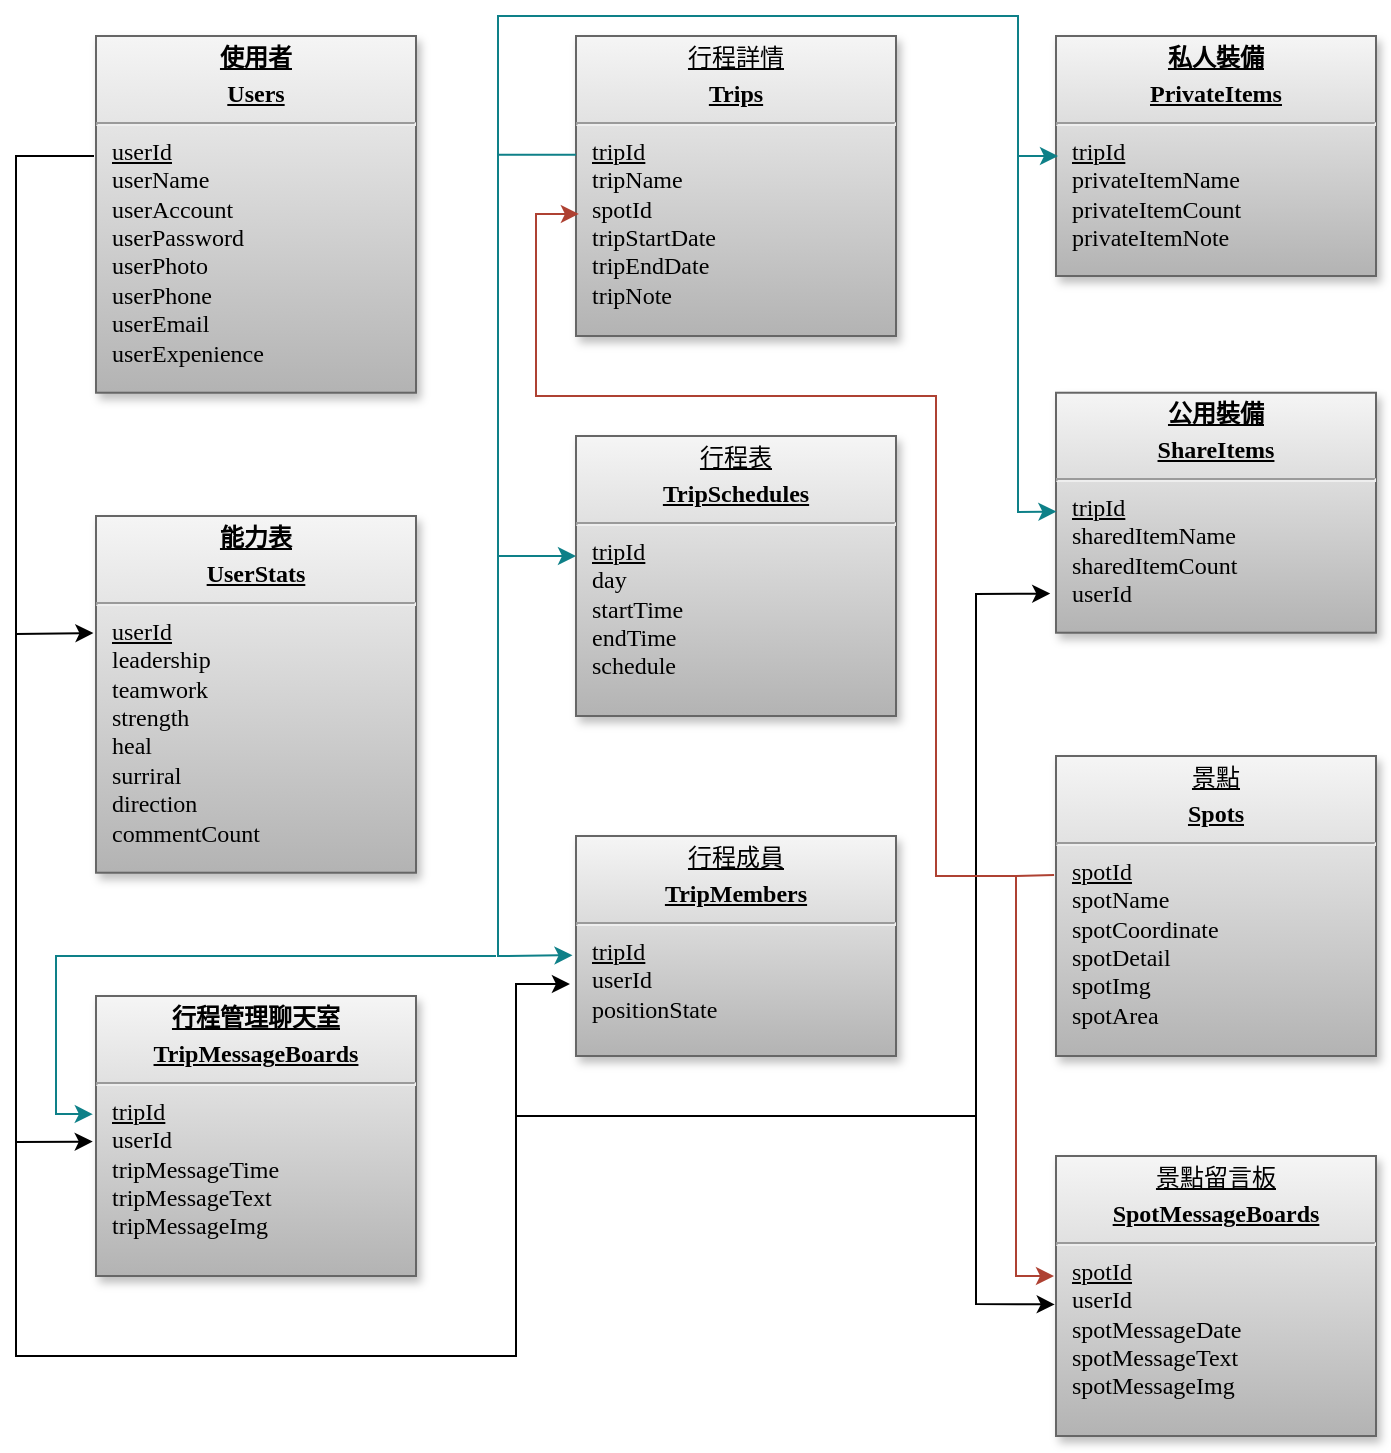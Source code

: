 <mxfile>
    <diagram name="Page-1" id="efa7a0a1-bf9b-a30e-e6df-94a7791c09e9">
        <mxGraphModel dx="1290" dy="329" grid="1" gridSize="10" guides="1" tooltips="1" connect="1" arrows="1" fold="1" page="1" pageScale="1" pageWidth="826" pageHeight="1169" background="none" math="0" shadow="0">
            <root>
                <mxCell id="0"/>
                <mxCell id="1" parent="0"/>
                <mxCell id="25" value="&lt;p style=&quot;text-align: center ; margin: 4px 0px 0px ; text-decoration: underline&quot;&gt;&lt;b&gt;使用者&lt;/b&gt;&lt;/p&gt;&lt;p style=&quot;text-align: center ; margin: 4px 0px 0px ; text-decoration: underline&quot;&gt;&lt;strong&gt;Users&lt;/strong&gt;&lt;/p&gt;&lt;hr&gt;&lt;p style=&quot;margin: 0px ; margin-left: 8px&quot;&gt;&lt;u&gt;userId&lt;/u&gt;&lt;/p&gt;&lt;p style=&quot;margin: 0px ; margin-left: 8px&quot;&gt;userName&lt;/p&gt;&lt;p style=&quot;margin: 0px ; margin-left: 8px&quot;&gt;userAccount&lt;/p&gt;&lt;p style=&quot;margin: 0px ; margin-left: 8px&quot;&gt;userPassword&lt;/p&gt;&lt;p style=&quot;margin: 0px 0px 0px 8px&quot;&gt;userPhoto&lt;/p&gt;&lt;p style=&quot;margin: 0px 0px 0px 8px&quot;&gt;userPhone&lt;br&gt;&lt;/p&gt;&lt;p style=&quot;margin: 0px 0px 0px 8px&quot;&gt;userEmail&lt;br&gt;&lt;/p&gt;&lt;p style=&quot;margin: 0px 0px 0px 8px&quot;&gt;userExpenience&lt;/p&gt;" style="verticalAlign=top;align=left;overflow=fill;fontSize=12;fontFamily=Times New Roman;html=1;strokeColor=#666666;shadow=1;fillColor=#f5f5f5;gradientColor=#b3b3b3;fontColor=#000000;" parent="1" vertex="1">
                    <mxGeometry x="-760" y="40" width="160" height="178.36" as="geometry"/>
                </mxCell>
                <mxCell id="5XHWenP0DDk_uuIquULA-114" value="&lt;p style=&quot;text-align: center ; margin: 4px 0px 0px ; text-decoration: underline&quot;&gt;&lt;b&gt;能力表&lt;/b&gt;&lt;/p&gt;&lt;p style=&quot;text-align: center ; margin: 4px 0px 0px ; text-decoration: underline&quot;&gt;&lt;strong&gt;UserStats&lt;/strong&gt;&lt;/p&gt;&lt;hr&gt;&lt;p style=&quot;margin: 0px ; margin-left: 8px&quot;&gt;&lt;u&gt;userId&lt;/u&gt;&lt;/p&gt;&lt;p style=&quot;margin: 0px ; margin-left: 8px&quot;&gt;leadership&lt;/p&gt;&lt;p style=&quot;margin: 0px ; margin-left: 8px&quot;&gt;teamwork&lt;/p&gt;&lt;p style=&quot;margin: 0px ; margin-left: 8px&quot;&gt;strength&lt;/p&gt;&lt;p style=&quot;margin: 0px ; margin-left: 8px&quot;&gt;heal&lt;/p&gt;&lt;p style=&quot;margin: 0px ; margin-left: 8px&quot;&gt;surriral&lt;/p&gt;&lt;p style=&quot;margin: 0px ; margin-left: 8px&quot;&gt;direction&lt;/p&gt;&lt;p style=&quot;margin: 0px ; margin-left: 8px&quot;&gt;commentCount&lt;/p&gt;" style="verticalAlign=top;align=left;overflow=fill;fontSize=12;fontFamily=Times New Roman;html=1;strokeColor=#666666;shadow=1;fillColor=#f5f5f5;gradientColor=#b3b3b3;fontColor=#000000;" parent="1" vertex="1">
                    <mxGeometry x="-760" y="280" width="160" height="178.36" as="geometry"/>
                </mxCell>
                <mxCell id="5XHWenP0DDk_uuIquULA-115" value="" style="endArrow=classic;html=1;rounded=0;fontFamily=Times New Roman;entryX=-0.008;entryY=0.328;entryDx=0;entryDy=0;entryPerimeter=0;fontStyle=0" parent="1" target="5XHWenP0DDk_uuIquULA-114" edge="1">
                    <mxGeometry width="50" height="50" relative="1" as="geometry">
                        <mxPoint x="-761" y="100" as="sourcePoint"/>
                        <mxPoint x="-580" y="180" as="targetPoint"/>
                        <Array as="points">
                            <mxPoint x="-800" y="100"/>
                            <mxPoint x="-800" y="339"/>
                        </Array>
                    </mxGeometry>
                </mxCell>
                <mxCell id="5XHWenP0DDk_uuIquULA-118" value="&lt;p style=&quot;text-align: center ; margin: 4px 0px 0px ; text-decoration: underline&quot;&gt;&lt;b&gt;行程管理聊天室&lt;/b&gt;&lt;/p&gt;&lt;p style=&quot;text-align: center ; margin: 4px 0px 0px ; text-decoration: underline&quot;&gt;&lt;strong&gt;TripMessageBoards&lt;/strong&gt;&lt;/p&gt;&lt;hr&gt;&lt;p style=&quot;margin: 0px ; margin-left: 8px&quot;&gt;&lt;u&gt;tripId&lt;/u&gt;&lt;/p&gt;&lt;p style=&quot;margin: 0px ; margin-left: 8px&quot;&gt;userId&lt;/p&gt;&lt;p style=&quot;margin: 0px ; margin-left: 8px&quot;&gt;tripMessageTime&lt;/p&gt;&lt;p style=&quot;margin: 0px ; margin-left: 8px&quot;&gt;tripMessageText&lt;/p&gt;&lt;p style=&quot;margin: 0px ; margin-left: 8px&quot;&gt;tripMessageImg&lt;/p&gt;" style="verticalAlign=top;align=left;overflow=fill;fontSize=12;fontFamily=Times New Roman;html=1;strokeColor=#666666;shadow=1;fillColor=#f5f5f5;gradientColor=#b3b3b3;fontColor=#000000;" parent="1" vertex="1">
                    <mxGeometry x="-760" y="520" width="160" height="140" as="geometry"/>
                </mxCell>
                <mxCell id="5XHWenP0DDk_uuIquULA-129" value="" style="endArrow=classic;html=1;rounded=0;fontFamily=Times New Roman;entryX=-0.004;entryY=0.527;entryDx=0;entryDy=0;entryPerimeter=0;fontStyle=0" parent="1" edge="1">
                    <mxGeometry width="50" height="50" relative="1" as="geometry">
                        <mxPoint x="-800" y="339" as="sourcePoint"/>
                        <mxPoint x="-761.64" y="592.78" as="targetPoint"/>
                        <Array as="points">
                            <mxPoint x="-800" y="593"/>
                        </Array>
                    </mxGeometry>
                </mxCell>
                <mxCell id="26" value="&lt;p style=&quot;text-align: center ; margin: 4px 0px 0px ; text-decoration: underline&quot;&gt;&lt;b&gt;私人裝備&lt;/b&gt;&lt;/p&gt;&lt;p style=&quot;text-align: center ; margin: 4px 0px 0px ; text-decoration: underline&quot;&gt;&lt;strong&gt;PrivateItems&lt;/strong&gt;&lt;/p&gt;&lt;hr&gt;&lt;p style=&quot;margin: 0px ; margin-left: 8px&quot;&gt;&lt;u&gt;tripId&lt;/u&gt;&lt;/p&gt;&lt;p style=&quot;margin: 0px ; margin-left: 8px&quot;&gt;privateItemName&lt;/p&gt;&lt;p style=&quot;margin: 0px ; margin-left: 8px&quot;&gt;privateItemCount&lt;br&gt;&lt;/p&gt;&lt;p style=&quot;margin: 0px ; margin-left: 8px&quot;&gt;privateItemNote&lt;br&gt;&lt;/p&gt;" style="verticalAlign=top;align=left;overflow=fill;fontSize=12;fontFamily=Times New Roman;html=1;strokeColor=#666666;shadow=1;fillColor=#f5f5f5;gradientColor=#b3b3b3;fontColor=#000000;" parent="1" vertex="1">
                    <mxGeometry x="-280" y="40" width="160" height="120" as="geometry"/>
                </mxCell>
                <mxCell id="27" value="&lt;p style=&quot;text-align: center ; margin: 4px 0px 0px ; text-decoration: underline&quot;&gt;&lt;b&gt;公用裝備&lt;/b&gt;&lt;/p&gt;&lt;p style=&quot;text-align: center ; margin: 4px 0px 0px ; text-decoration: underline&quot;&gt;&lt;strong&gt;ShareItems&lt;/strong&gt;&lt;/p&gt;&lt;hr&gt;&lt;p style=&quot;margin: 0px ; margin-left: 8px&quot;&gt;&lt;u&gt;tripId&lt;/u&gt;&lt;/p&gt;&lt;p style=&quot;margin: 0px ; margin-left: 8px&quot;&gt;sharedItemName&lt;/p&gt;&lt;p style=&quot;margin: 0px ; margin-left: 8px&quot;&gt;sharedItemCount&lt;/p&gt;&lt;p style=&quot;margin: 0px ; margin-left: 8px&quot;&gt;userId&lt;/p&gt;" style="verticalAlign=top;align=left;overflow=fill;fontSize=12;fontFamily=Times New Roman;html=1;strokeColor=#666666;shadow=1;fillColor=#f5f5f5;gradientColor=#b3b3b3;fontColor=#000000;" parent="1" vertex="1">
                    <mxGeometry x="-280" y="218.36" width="160" height="120" as="geometry"/>
                </mxCell>
                <mxCell id="28" value="&lt;p style=&quot;text-align: center ; margin: 4px 0px 0px ; text-decoration: underline&quot;&gt;景點&lt;/p&gt;&lt;p style=&quot;text-align: center ; margin: 4px 0px 0px ; text-decoration: underline&quot;&gt;&lt;strong&gt;Spots&lt;/strong&gt;&lt;/p&gt;&lt;hr&gt;&lt;p style=&quot;margin: 0px ; margin-left: 8px&quot;&gt;&lt;u&gt;spotId&lt;/u&gt;&lt;/p&gt;&lt;p style=&quot;margin: 0px ; margin-left: 8px&quot;&gt;spotName&lt;/p&gt;&lt;p style=&quot;margin: 0px ; margin-left: 8px&quot;&gt;spotCoordinate&lt;/p&gt;&lt;p style=&quot;margin: 0px ; margin-left: 8px&quot;&gt;spotDetail&lt;/p&gt;&lt;p style=&quot;margin: 0px ; margin-left: 8px&quot;&gt;spotImg&lt;/p&gt;&lt;p style=&quot;margin: 0px ; margin-left: 8px&quot;&gt;spotArea&lt;/p&gt;" style="verticalAlign=top;align=left;overflow=fill;fontSize=12;fontFamily=Times New Roman;html=1;strokeColor=#666666;shadow=1;fillColor=#f5f5f5;gradientColor=#b3b3b3;fontColor=#000000;" parent="1" vertex="1">
                    <mxGeometry x="-280" y="400" width="160" height="150" as="geometry"/>
                </mxCell>
                <mxCell id="29" value="&lt;p style=&quot;text-align: center ; margin: 4px 0px 0px ; text-decoration: underline&quot;&gt;景點留言板&lt;/p&gt;&lt;p style=&quot;text-align: center ; margin: 4px 0px 0px ; text-decoration: underline&quot;&gt;&lt;b&gt;SpotMessageBoards&lt;/b&gt;&lt;/p&gt;&lt;hr&gt;&lt;p style=&quot;margin: 0px ; margin-left: 8px&quot;&gt;&lt;u&gt;spotId&lt;/u&gt;&lt;/p&gt;&lt;p style=&quot;margin: 0px ; margin-left: 8px&quot;&gt;userId&lt;/p&gt;&lt;p style=&quot;margin: 0px ; margin-left: 8px&quot;&gt;spotMessageDate&lt;/p&gt;&lt;p style=&quot;margin: 0px ; margin-left: 8px&quot;&gt;spotMessageText&lt;/p&gt;&lt;p style=&quot;margin: 0px ; margin-left: 8px&quot;&gt;spotMessageImg&lt;/p&gt;" style="verticalAlign=top;align=left;overflow=fill;fontSize=12;fontFamily=Times New Roman;html=1;strokeColor=#666666;shadow=1;fillColor=#f5f5f5;gradientColor=#b3b3b3;fontColor=#000000;" parent="1" vertex="1">
                    <mxGeometry x="-280" y="600" width="160" height="140" as="geometry"/>
                </mxCell>
                <mxCell id="30" value="&lt;p style=&quot;text-align: center ; margin: 4px 0px 0px ; text-decoration: underline&quot;&gt;行程詳情&lt;/p&gt;&lt;p style=&quot;text-align: center ; margin: 4px 0px 0px ; text-decoration: underline&quot;&gt;&lt;b&gt;Trips&lt;/b&gt;&lt;/p&gt;&lt;hr&gt;&lt;p style=&quot;margin: 0px ; margin-left: 8px&quot;&gt;&lt;u&gt;tripId&lt;/u&gt;&lt;/p&gt;&lt;p style=&quot;margin: 0px ; margin-left: 8px&quot;&gt;tripName&lt;/p&gt;&lt;p style=&quot;margin: 0px ; margin-left: 8px&quot;&gt;spotId&lt;/p&gt;&lt;p style=&quot;margin: 0px ; margin-left: 8px&quot;&gt;tripStartDate&lt;/p&gt;&lt;p style=&quot;margin: 0px ; margin-left: 8px&quot;&gt;tripEndDate&lt;/p&gt;&lt;p style=&quot;margin: 0px ; margin-left: 8px&quot;&gt;tripNote&lt;/p&gt;" style="verticalAlign=top;align=left;overflow=fill;fontSize=12;fontFamily=Times New Roman;html=1;strokeColor=#666666;shadow=1;fillColor=#f5f5f5;gradientColor=#b3b3b3;fontColor=#000000;" parent="1" vertex="1">
                    <mxGeometry x="-520" y="40" width="160" height="150" as="geometry"/>
                </mxCell>
                <mxCell id="31" value="&lt;p style=&quot;text-align: center ; margin: 4px 0px 0px ; text-decoration: underline&quot;&gt;行程表&lt;/p&gt;&lt;p style=&quot;text-align: center ; margin: 4px 0px 0px ; text-decoration: underline&quot;&gt;&lt;b&gt;TripSchedules&lt;/b&gt;&lt;/p&gt;&lt;hr&gt;&lt;p style=&quot;margin: 0px ; margin-left: 8px&quot;&gt;&lt;u&gt;tripId&lt;/u&gt;&lt;/p&gt;&lt;p style=&quot;margin: 0px ; margin-left: 8px&quot;&gt;day&lt;/p&gt;&lt;p style=&quot;margin: 0px ; margin-left: 8px&quot;&gt;startTime&lt;/p&gt;&lt;p style=&quot;margin: 0px ; margin-left: 8px&quot;&gt;endTime&lt;/p&gt;&lt;p style=&quot;margin: 0px ; margin-left: 8px&quot;&gt;schedule&lt;/p&gt;" style="verticalAlign=top;align=left;overflow=fill;fontSize=12;fontFamily=Times New Roman;html=1;strokeColor=#666666;shadow=1;fillColor=#f5f5f5;gradientColor=#b3b3b3;fontColor=#000000;" parent="1" vertex="1">
                    <mxGeometry x="-520" y="240" width="160" height="140" as="geometry"/>
                </mxCell>
                <mxCell id="32" value="&lt;p style=&quot;text-align: center ; margin: 4px 0px 0px ; text-decoration: underline&quot;&gt;行程成員&lt;/p&gt;&lt;p style=&quot;text-align: center ; margin: 4px 0px 0px ; text-decoration: underline&quot;&gt;&lt;b&gt;TripMembers&lt;/b&gt;&lt;/p&gt;&lt;hr&gt;&lt;p style=&quot;margin: 0px ; margin-left: 8px&quot;&gt;&lt;u&gt;tripId&lt;/u&gt;&lt;/p&gt;&lt;p style=&quot;margin: 0px ; margin-left: 8px&quot;&gt;userId&lt;/p&gt;&lt;p style=&quot;margin: 0px ; margin-left: 8px&quot;&gt;positionState&lt;/p&gt;" style="verticalAlign=top;align=left;overflow=fill;fontSize=12;fontFamily=Times New Roman;html=1;strokeColor=#666666;shadow=1;fillColor=#f5f5f5;gradientColor=#b3b3b3;fontColor=#000000;" parent="1" vertex="1">
                    <mxGeometry x="-520" y="440" width="160" height="110" as="geometry"/>
                </mxCell>
                <mxCell id="33" value="" style="endArrow=classic;html=1;rounded=0;fontFamily=Times New Roman;fillColor=#b0e3e6;strokeColor=#0e8088;fontStyle=0" parent="1" edge="1">
                    <mxGeometry width="50" height="50" relative="1" as="geometry">
                        <mxPoint x="-520" y="99.36" as="sourcePoint"/>
                        <mxPoint x="-520" y="300" as="targetPoint"/>
                        <Array as="points">
                            <mxPoint x="-559" y="99.36"/>
                            <mxPoint x="-559" y="300"/>
                        </Array>
                    </mxGeometry>
                </mxCell>
                <mxCell id="34" value="" style="endArrow=classic;html=1;rounded=0;fontFamily=Times New Roman;entryX=-0.011;entryY=0.542;entryDx=0;entryDy=0;entryPerimeter=0;fillColor=#b0e3e6;strokeColor=#0e8088;fontStyle=0" parent="1" target="32" edge="1">
                    <mxGeometry width="50" height="50" relative="1" as="geometry">
                        <mxPoint x="-559" y="300" as="sourcePoint"/>
                        <mxPoint x="-520" y="510" as="targetPoint"/>
                        <Array as="points">
                            <mxPoint x="-559" y="309.36"/>
                            <mxPoint x="-559" y="500"/>
                        </Array>
                    </mxGeometry>
                </mxCell>
                <mxCell id="36" value="" style="endArrow=classic;html=1;rounded=0;fontFamily=Times New Roman;entryX=-0.019;entryY=0.673;entryDx=0;entryDy=0;entryPerimeter=0;fontStyle=0" parent="1" target="32" edge="1">
                    <mxGeometry width="50" height="50" relative="1" as="geometry">
                        <mxPoint x="-800" y="593" as="sourcePoint"/>
                        <mxPoint x="-530" y="700" as="targetPoint"/>
                        <Array as="points">
                            <mxPoint x="-800" y="700"/>
                            <mxPoint x="-550" y="700"/>
                            <mxPoint x="-550" y="514"/>
                        </Array>
                    </mxGeometry>
                </mxCell>
                <mxCell id="38" value="" style="endArrow=classic;html=1;fontColor=#000000;entryX=0;entryY=0.5;entryDx=0;entryDy=0;rounded=0;fillColor=#b0e3e6;strokeColor=#0e8088;fontStyle=0" parent="1" edge="1">
                    <mxGeometry width="50" height="50" relative="1" as="geometry">
                        <mxPoint x="-559" y="100" as="sourcePoint"/>
                        <mxPoint x="-279" y="100" as="targetPoint"/>
                        <Array as="points">
                            <mxPoint x="-559" y="30"/>
                            <mxPoint x="-299" y="30"/>
                            <mxPoint x="-299" y="100"/>
                        </Array>
                    </mxGeometry>
                </mxCell>
                <mxCell id="40" value="" style="endArrow=classic;html=1;rounded=0;fontColor=#000000;entryX=-0.005;entryY=0.495;entryDx=0;entryDy=0;entryPerimeter=0;fillColor=#b0e3e6;strokeColor=#0e8088;fontStyle=0" parent="1" edge="1">
                    <mxGeometry width="50" height="50" relative="1" as="geometry">
                        <mxPoint x="-299" y="100" as="sourcePoint"/>
                        <mxPoint x="-279.8" y="277.76" as="targetPoint"/>
                        <Array as="points">
                            <mxPoint x="-299" y="278"/>
                        </Array>
                    </mxGeometry>
                </mxCell>
                <mxCell id="41" value="" style="endArrow=classic;html=1;rounded=0;fontColor=#000000;entryX=-0.018;entryY=0.837;entryDx=0;entryDy=0;entryPerimeter=0;fontStyle=0" parent="1" target="27" edge="1">
                    <mxGeometry width="50" height="50" relative="1" as="geometry">
                        <mxPoint x="-550" y="580" as="sourcePoint"/>
                        <mxPoint x="-330" y="480" as="targetPoint"/>
                        <Array as="points">
                            <mxPoint x="-320" y="580"/>
                            <mxPoint x="-320" y="319"/>
                        </Array>
                    </mxGeometry>
                </mxCell>
                <mxCell id="42" value="" style="endArrow=classic;html=1;rounded=0;fontColor=#000000;exitX=-0.006;exitY=0.397;exitDx=0;exitDy=0;exitPerimeter=0;fillColor=#fad9d5;strokeColor=#ae4132;fontStyle=0" parent="1" source="28" edge="1">
                    <mxGeometry width="50" height="50" relative="1" as="geometry">
                        <mxPoint x="-290" y="460" as="sourcePoint"/>
                        <mxPoint x="-281" y="660" as="targetPoint"/>
                        <Array as="points">
                            <mxPoint x="-300" y="460"/>
                            <mxPoint x="-300" y="660"/>
                        </Array>
                    </mxGeometry>
                </mxCell>
                <mxCell id="43" value="" style="endArrow=classic;html=1;rounded=0;fontColor=#000000;entryX=-0.004;entryY=0.53;entryDx=0;entryDy=0;entryPerimeter=0;fontStyle=0" parent="1" target="29" edge="1">
                    <mxGeometry width="50" height="50" relative="1" as="geometry">
                        <mxPoint x="-320" y="580" as="sourcePoint"/>
                        <mxPoint x="-290" y="610" as="targetPoint"/>
                        <Array as="points">
                            <mxPoint x="-320" y="674"/>
                        </Array>
                    </mxGeometry>
                </mxCell>
                <mxCell id="44" value="" style="endArrow=classic;html=1;rounded=0;fontColor=#000000;entryX=-0.01;entryY=0.422;entryDx=0;entryDy=0;entryPerimeter=0;fillColor=#b0e3e6;strokeColor=#0e8088;fontStyle=0" parent="1" target="5XHWenP0DDk_uuIquULA-118" edge="1">
                    <mxGeometry width="50" height="50" relative="1" as="geometry">
                        <mxPoint x="-560" y="500" as="sourcePoint"/>
                        <mxPoint x="-780" y="500" as="targetPoint"/>
                        <Array as="points">
                            <mxPoint x="-780" y="500"/>
                            <mxPoint x="-780" y="579"/>
                        </Array>
                    </mxGeometry>
                </mxCell>
                <mxCell id="46" value="" style="endArrow=classic;html=1;entryX=0.009;entryY=0.593;entryDx=0;entryDy=0;entryPerimeter=0;rounded=0;fillColor=#fad9d5;strokeColor=#ae4132;fontStyle=0" parent="1" target="30" edge="1">
                    <mxGeometry width="50" height="50" relative="1" as="geometry">
                        <mxPoint x="-300" y="460" as="sourcePoint"/>
                        <mxPoint x="-540" y="190" as="targetPoint"/>
                        <Array as="points">
                            <mxPoint x="-340" y="460"/>
                            <mxPoint x="-340" y="220"/>
                            <mxPoint x="-540" y="220"/>
                            <mxPoint x="-540" y="129"/>
                        </Array>
                    </mxGeometry>
                </mxCell>
            </root>
        </mxGraphModel>
    </diagram>
</mxfile>